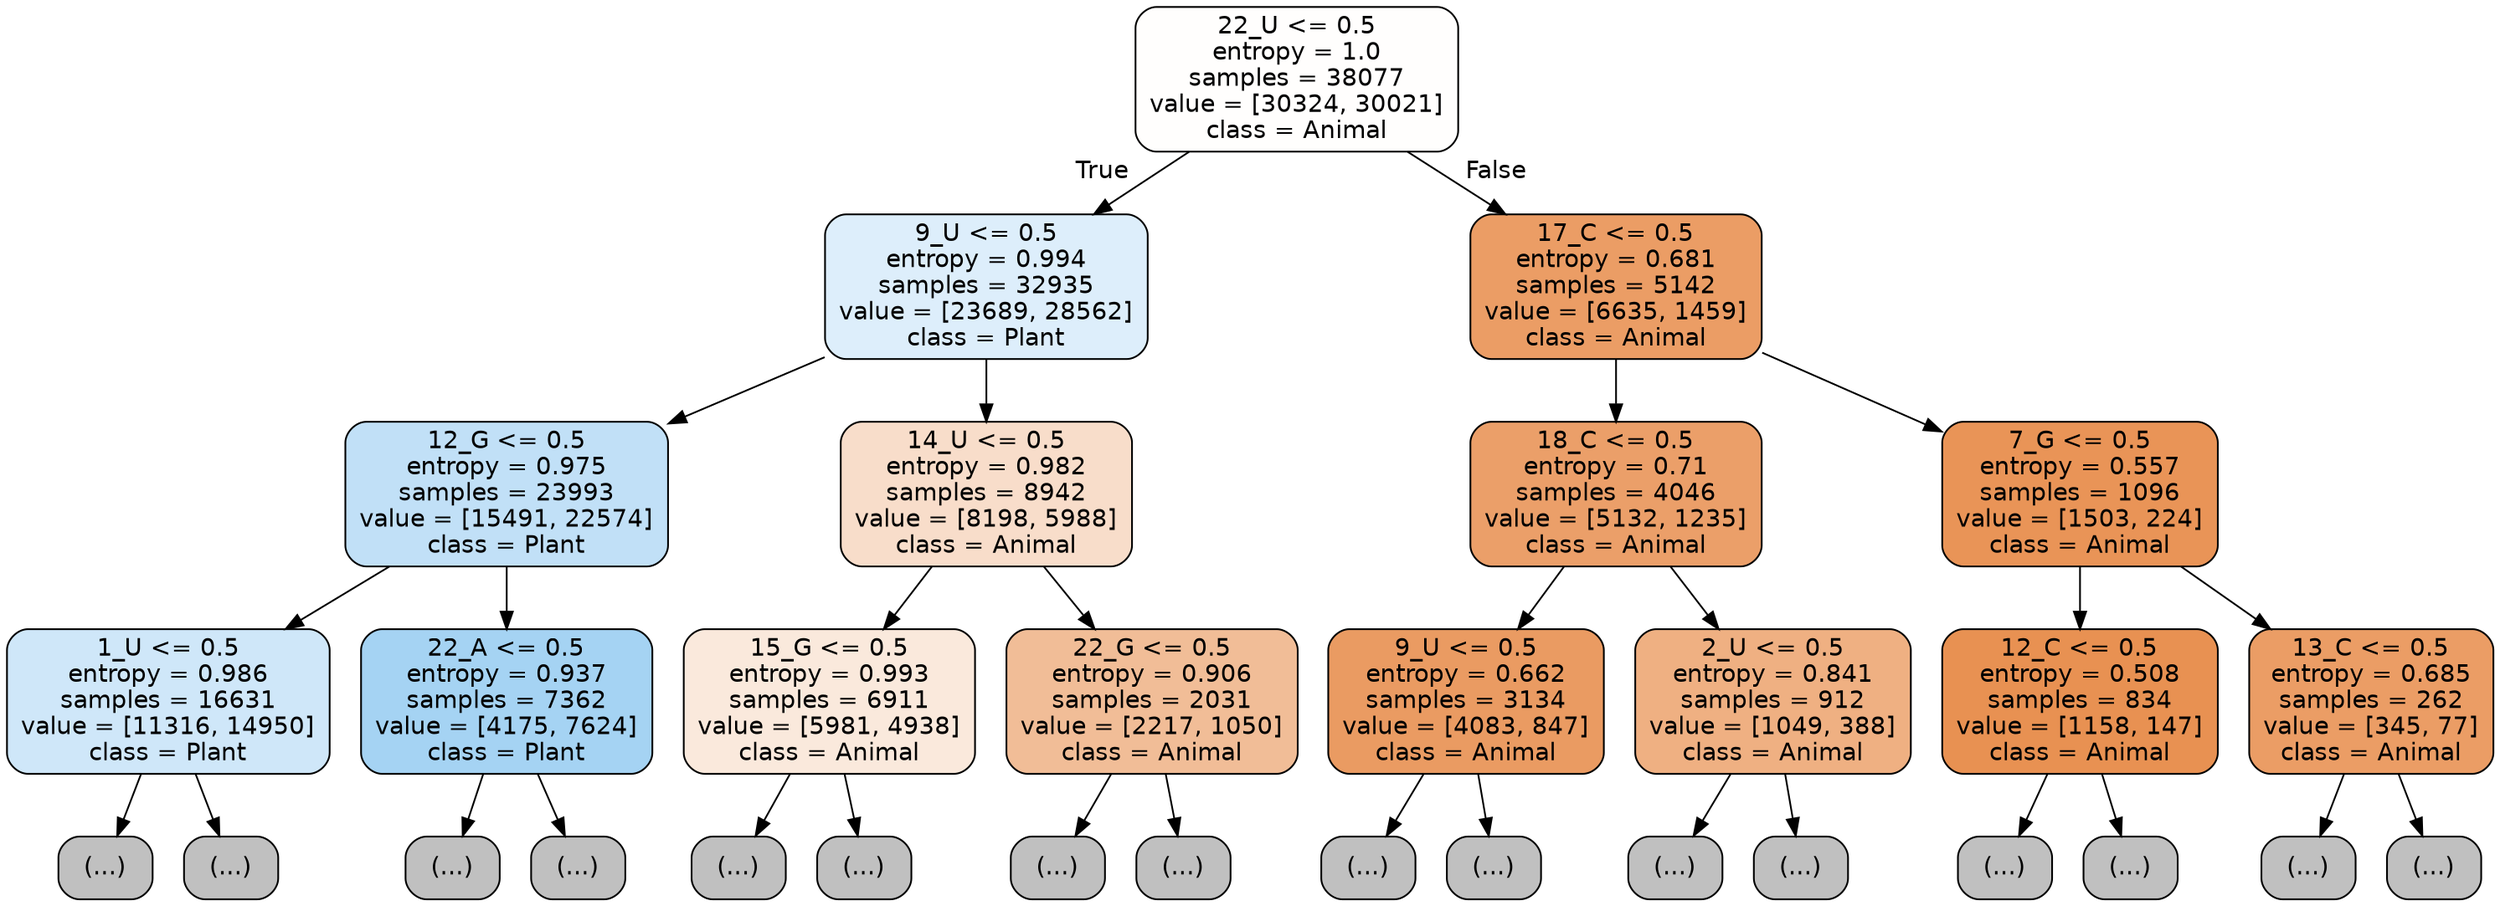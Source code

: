 digraph Tree {
node [shape=box, style="filled, rounded", color="black", fontname="helvetica"] ;
edge [fontname="helvetica"] ;
0 [label="22_U <= 0.5\nentropy = 1.0\nsamples = 38077\nvalue = [30324, 30021]\nclass = Animal", fillcolor="#fffefd"] ;
1 [label="9_U <= 0.5\nentropy = 0.994\nsamples = 32935\nvalue = [23689, 28562]\nclass = Plant", fillcolor="#ddeefb"] ;
0 -> 1 [labeldistance=2.5, labelangle=45, headlabel="True"] ;
2 [label="12_G <= 0.5\nentropy = 0.975\nsamples = 23993\nvalue = [15491, 22574]\nclass = Plant", fillcolor="#c1e0f7"] ;
1 -> 2 ;
3 [label="1_U <= 0.5\nentropy = 0.986\nsamples = 16631\nvalue = [11316, 14950]\nclass = Plant", fillcolor="#cfe7f9"] ;
2 -> 3 ;
4 [label="(...)", fillcolor="#C0C0C0"] ;
3 -> 4 ;
4479 [label="(...)", fillcolor="#C0C0C0"] ;
3 -> 4479 ;
7778 [label="22_A <= 0.5\nentropy = 0.937\nsamples = 7362\nvalue = [4175, 7624]\nclass = Plant", fillcolor="#a5d3f3"] ;
2 -> 7778 ;
7779 [label="(...)", fillcolor="#C0C0C0"] ;
7778 -> 7779 ;
10224 [label="(...)", fillcolor="#C0C0C0"] ;
7778 -> 10224 ;
10581 [label="14_U <= 0.5\nentropy = 0.982\nsamples = 8942\nvalue = [8198, 5988]\nclass = Animal", fillcolor="#f8ddca"] ;
1 -> 10581 ;
10582 [label="15_G <= 0.5\nentropy = 0.993\nsamples = 6911\nvalue = [5981, 4938]\nclass = Animal", fillcolor="#fae9dc"] ;
10581 -> 10582 ;
10583 [label="(...)", fillcolor="#C0C0C0"] ;
10582 -> 10583 ;
13026 [label="(...)", fillcolor="#C0C0C0"] ;
10582 -> 13026 ;
13777 [label="22_G <= 0.5\nentropy = 0.906\nsamples = 2031\nvalue = [2217, 1050]\nclass = Animal", fillcolor="#f1bd97"] ;
10581 -> 13777 ;
13778 [label="(...)", fillcolor="#C0C0C0"] ;
13777 -> 13778 ;
14831 [label="(...)", fillcolor="#C0C0C0"] ;
13777 -> 14831 ;
15008 [label="17_C <= 0.5\nentropy = 0.681\nsamples = 5142\nvalue = [6635, 1459]\nclass = Animal", fillcolor="#eb9d65"] ;
0 -> 15008 [labeldistance=2.5, labelangle=-45, headlabel="False"] ;
15009 [label="18_C <= 0.5\nentropy = 0.71\nsamples = 4046\nvalue = [5132, 1235]\nclass = Animal", fillcolor="#eb9f69"] ;
15008 -> 15009 ;
15010 [label="9_U <= 0.5\nentropy = 0.662\nsamples = 3134\nvalue = [4083, 847]\nclass = Animal", fillcolor="#ea9b62"] ;
15009 -> 15010 ;
15011 [label="(...)", fillcolor="#C0C0C0"] ;
15010 -> 15011 ;
15896 [label="(...)", fillcolor="#C0C0C0"] ;
15010 -> 15896 ;
16203 [label="2_U <= 0.5\nentropy = 0.841\nsamples = 912\nvalue = [1049, 388]\nclass = Animal", fillcolor="#efb082"] ;
15009 -> 16203 ;
16204 [label="(...)", fillcolor="#C0C0C0"] ;
16203 -> 16204 ;
16453 [label="(...)", fillcolor="#C0C0C0"] ;
16203 -> 16453 ;
16564 [label="7_G <= 0.5\nentropy = 0.557\nsamples = 1096\nvalue = [1503, 224]\nclass = Animal", fillcolor="#e99457"] ;
15008 -> 16564 ;
16565 [label="12_C <= 0.5\nentropy = 0.508\nsamples = 834\nvalue = [1158, 147]\nclass = Animal", fillcolor="#e89152"] ;
16564 -> 16565 ;
16566 [label="(...)", fillcolor="#C0C0C0"] ;
16565 -> 16566 ;
16781 [label="(...)", fillcolor="#C0C0C0"] ;
16565 -> 16781 ;
16824 [label="13_C <= 0.5\nentropy = 0.685\nsamples = 262\nvalue = [345, 77]\nclass = Animal", fillcolor="#eb9d65"] ;
16564 -> 16824 ;
16825 [label="(...)", fillcolor="#C0C0C0"] ;
16824 -> 16825 ;
16902 [label="(...)", fillcolor="#C0C0C0"] ;
16824 -> 16902 ;
}